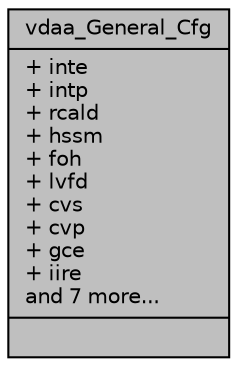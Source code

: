 digraph "vdaa_General_Cfg"
{
  edge [fontname="Helvetica",fontsize="10",labelfontname="Helvetica",labelfontsize="10"];
  node [fontname="Helvetica",fontsize="10",shape=record];
  Node1 [label="{vdaa_General_Cfg\n|+ inte\l+ intp\l+ rcald\l+ hssm\l+ foh\l+ lvfd\l+ cvs\l+ cvp\l+ gce\l+ iire\land 7 more...\l|}",height=0.2,width=0.4,color="black", fillcolor="grey75", style="filled", fontcolor="black"];
}
